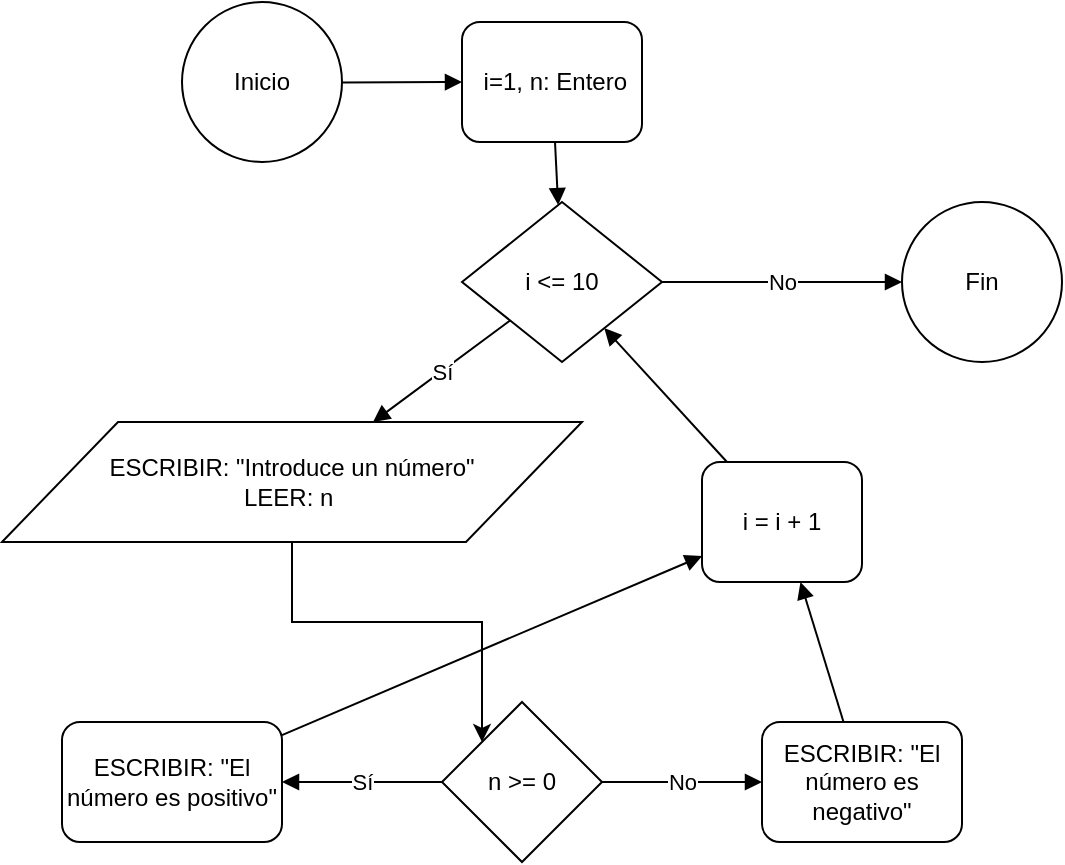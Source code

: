 <mxfile version="28.2.5">
  <diagram name="Positivos o Negativos (10 números)" id="Q71rAFPMbbPDAgyXanvC">
    <mxGraphModel dx="652" dy="404" grid="1" gridSize="10" guides="1" tooltips="1" connect="1" arrows="1" fold="1" page="1" pageScale="1" pageWidth="827" pageHeight="1169" math="0" shadow="0">
      <root>
        <mxCell id="0" />
        <mxCell id="1" parent="0" />
        <mxCell id="RKgv_uAVDBzMmzX2CUga-1" value="Inicio" style="ellipse;whiteSpace=wrap;html=1;aspect=fixed;" vertex="1" parent="1">
          <mxGeometry x="100" y="130" width="80" height="80" as="geometry" />
        </mxCell>
        <mxCell id="RKgv_uAVDBzMmzX2CUga-2" value="&amp;nbsp;i=1, n: Entero" style="rounded=1;whiteSpace=wrap;html=1;" vertex="1" parent="1">
          <mxGeometry x="240" y="140" width="90" height="60" as="geometry" />
        </mxCell>
        <mxCell id="RKgv_uAVDBzMmzX2CUga-3" value="i &amp;lt;= 10" style="rhombus;whiteSpace=wrap;html=1;" vertex="1" parent="1">
          <mxGeometry x="240" y="230" width="100" height="80" as="geometry" />
        </mxCell>
        <mxCell id="RKgv_uAVDBzMmzX2CUga-23" style="edgeStyle=orthogonalEdgeStyle;rounded=0;orthogonalLoop=1;jettySize=auto;html=1;exitX=0.5;exitY=1;exitDx=0;exitDy=0;entryX=0;entryY=0;entryDx=0;entryDy=0;" edge="1" parent="1" source="RKgv_uAVDBzMmzX2CUga-4" target="RKgv_uAVDBzMmzX2CUga-6">
          <mxGeometry relative="1" as="geometry" />
        </mxCell>
        <mxCell id="RKgv_uAVDBzMmzX2CUga-4" value="ESCRIBIR: &quot;Introduce un número&quot;&lt;div&gt;LEER: n&amp;nbsp;&lt;/div&gt;" style="shape=parallelogram;perimeter=parallelogramPerimeter;whiteSpace=wrap;html=1;" vertex="1" parent="1">
          <mxGeometry x="10" y="340" width="290" height="60" as="geometry" />
        </mxCell>
        <mxCell id="RKgv_uAVDBzMmzX2CUga-6" value="n &amp;gt;= 0" style="rhombus;whiteSpace=wrap;html=1;" vertex="1" parent="1">
          <mxGeometry x="230" y="480" width="80" height="80" as="geometry" />
        </mxCell>
        <mxCell id="RKgv_uAVDBzMmzX2CUga-7" value="ESCRIBIR: &quot;El número es positivo&quot;" style="rounded=1;whiteSpace=wrap;html=1;" vertex="1" parent="1">
          <mxGeometry x="40" y="490" width="110" height="60" as="geometry" />
        </mxCell>
        <mxCell id="RKgv_uAVDBzMmzX2CUga-8" value="ESCRIBIR: &quot;El número es negativo&quot;" style="rounded=1;whiteSpace=wrap;html=1;" vertex="1" parent="1">
          <mxGeometry x="390" y="490" width="100" height="60" as="geometry" />
        </mxCell>
        <mxCell id="RKgv_uAVDBzMmzX2CUga-9" value="i = i + 1" style="rounded=1;whiteSpace=wrap;html=1;" vertex="1" parent="1">
          <mxGeometry x="360" y="360" width="80" height="60" as="geometry" />
        </mxCell>
        <mxCell id="RKgv_uAVDBzMmzX2CUga-10" value="Fin" style="ellipse;whiteSpace=wrap;html=1;aspect=fixed;" vertex="1" parent="1">
          <mxGeometry x="460" y="230" width="80" height="80" as="geometry" />
        </mxCell>
        <mxCell id="RKgv_uAVDBzMmzX2CUga-11" value="" style="endArrow=block;rounded=1;html=1;" edge="1" parent="1" source="RKgv_uAVDBzMmzX2CUga-1" target="RKgv_uAVDBzMmzX2CUga-2">
          <mxGeometry relative="1" as="geometry" />
        </mxCell>
        <mxCell id="RKgv_uAVDBzMmzX2CUga-12" value="" style="endArrow=block;rounded=1;html=1;" edge="1" parent="1" source="RKgv_uAVDBzMmzX2CUga-2" target="RKgv_uAVDBzMmzX2CUga-3">
          <mxGeometry relative="1" as="geometry" />
        </mxCell>
        <mxCell id="RKgv_uAVDBzMmzX2CUga-13" value="Sí" style="endArrow=block;rounded=1;html=1;" edge="1" parent="1" source="RKgv_uAVDBzMmzX2CUga-3" target="RKgv_uAVDBzMmzX2CUga-4">
          <mxGeometry relative="1" as="geometry" />
        </mxCell>
        <mxCell id="RKgv_uAVDBzMmzX2CUga-14" value="No" style="endArrow=block;rounded=1;html=1;" edge="1" parent="1" source="RKgv_uAVDBzMmzX2CUga-3" target="RKgv_uAVDBzMmzX2CUga-10">
          <mxGeometry relative="1" as="geometry" />
        </mxCell>
        <mxCell id="RKgv_uAVDBzMmzX2CUga-17" value="Sí" style="endArrow=block;rounded=1;html=1;" edge="1" parent="1" source="RKgv_uAVDBzMmzX2CUga-6" target="RKgv_uAVDBzMmzX2CUga-7">
          <mxGeometry relative="1" as="geometry" />
        </mxCell>
        <mxCell id="RKgv_uAVDBzMmzX2CUga-18" value="No" style="endArrow=block;rounded=1;html=1;" edge="1" parent="1" source="RKgv_uAVDBzMmzX2CUga-6" target="RKgv_uAVDBzMmzX2CUga-8">
          <mxGeometry relative="1" as="geometry" />
        </mxCell>
        <mxCell id="RKgv_uAVDBzMmzX2CUga-19" value="" style="endArrow=block;rounded=1;html=1;" edge="1" parent="1" source="RKgv_uAVDBzMmzX2CUga-7" target="RKgv_uAVDBzMmzX2CUga-9">
          <mxGeometry relative="1" as="geometry" />
        </mxCell>
        <mxCell id="RKgv_uAVDBzMmzX2CUga-20" value="" style="endArrow=block;rounded=1;html=1;" edge="1" parent="1" source="RKgv_uAVDBzMmzX2CUga-8" target="RKgv_uAVDBzMmzX2CUga-9">
          <mxGeometry relative="1" as="geometry" />
        </mxCell>
        <mxCell id="RKgv_uAVDBzMmzX2CUga-21" value="" style="endArrow=block;rounded=1;html=1;" edge="1" parent="1" source="RKgv_uAVDBzMmzX2CUga-9" target="RKgv_uAVDBzMmzX2CUga-3">
          <mxGeometry relative="1" as="geometry" />
        </mxCell>
      </root>
    </mxGraphModel>
  </diagram>
</mxfile>
